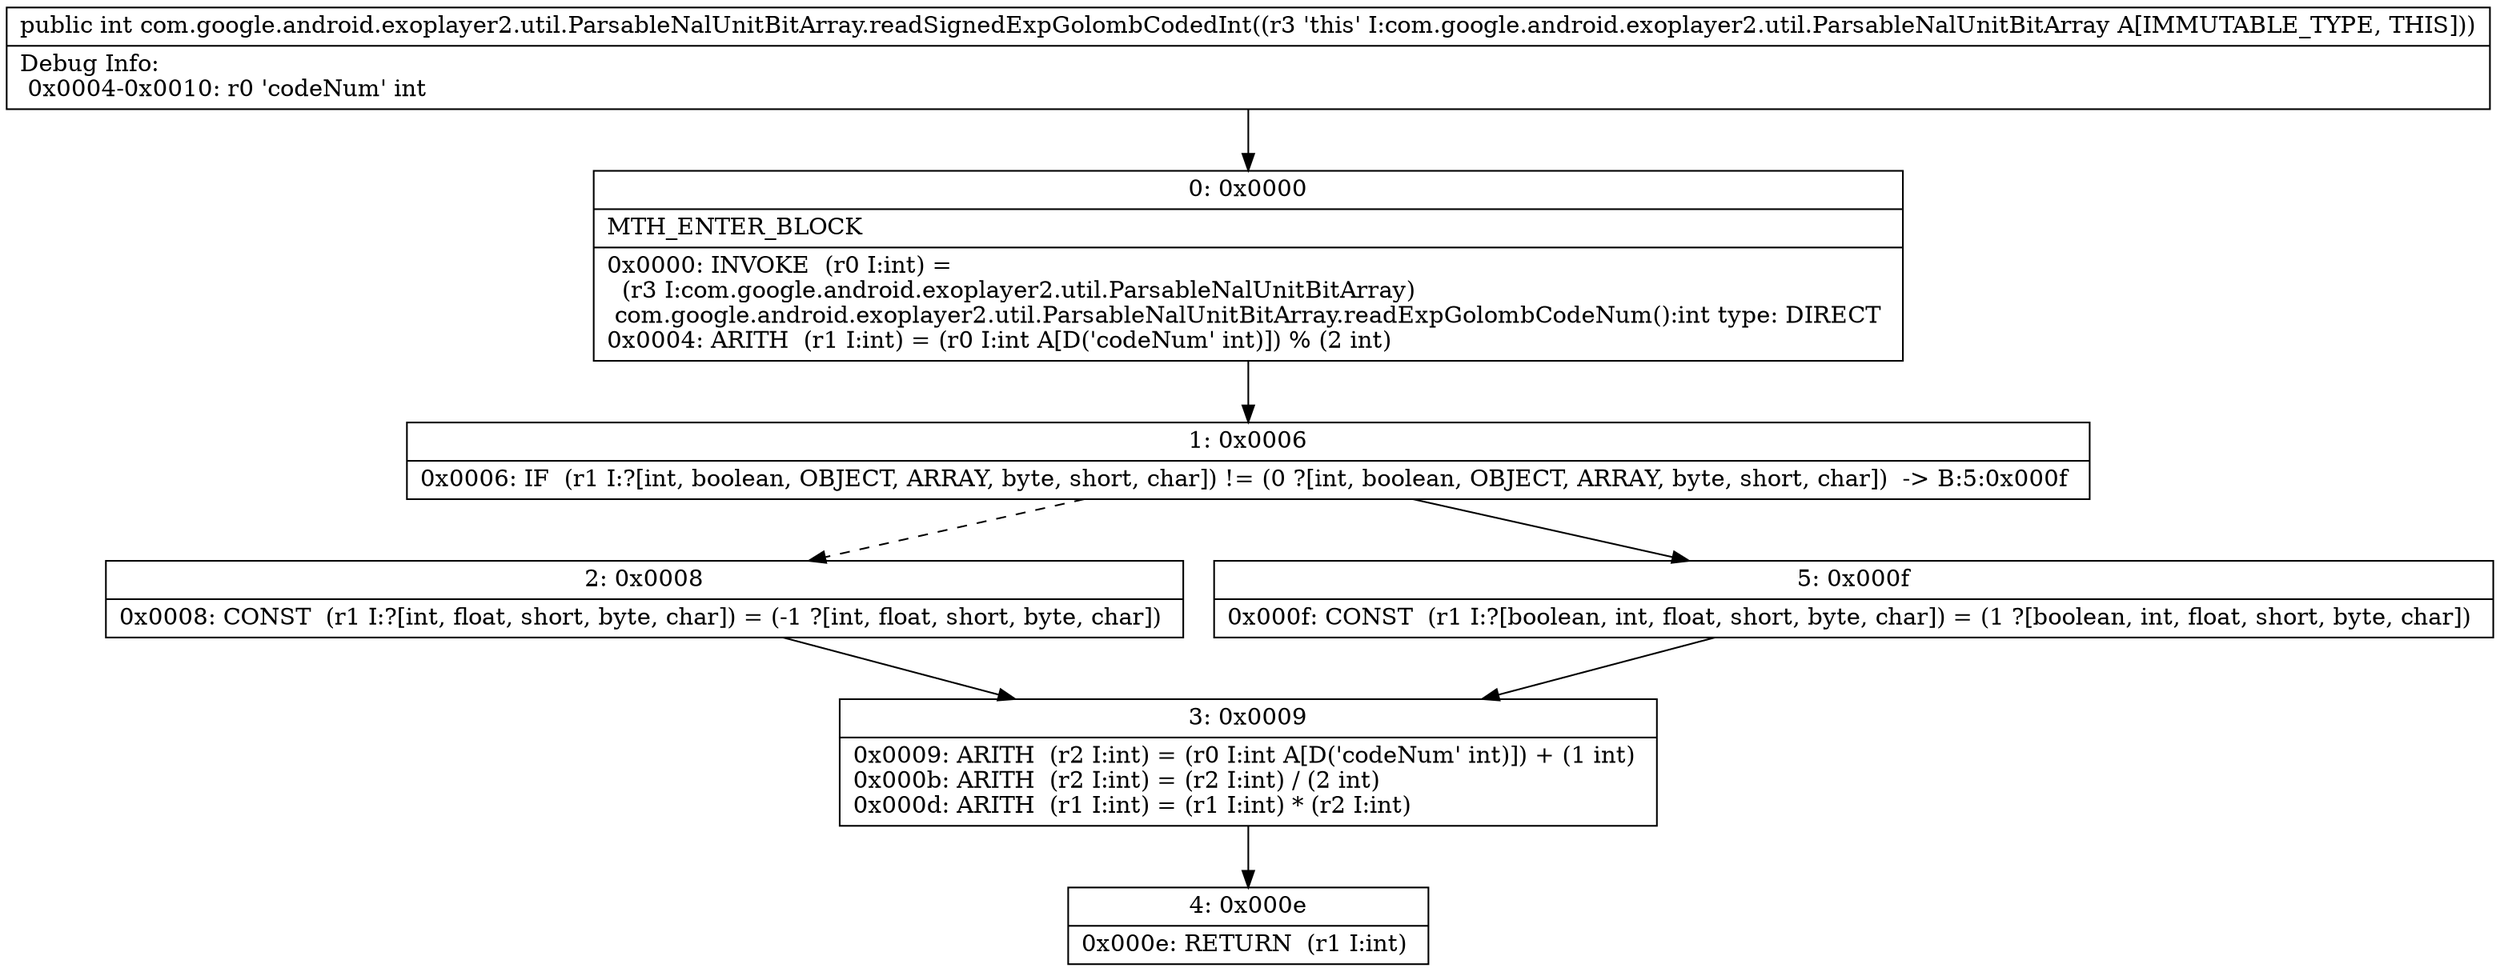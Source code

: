digraph "CFG forcom.google.android.exoplayer2.util.ParsableNalUnitBitArray.readSignedExpGolombCodedInt()I" {
Node_0 [shape=record,label="{0\:\ 0x0000|MTH_ENTER_BLOCK\l|0x0000: INVOKE  (r0 I:int) = \l  (r3 I:com.google.android.exoplayer2.util.ParsableNalUnitBitArray)\l com.google.android.exoplayer2.util.ParsableNalUnitBitArray.readExpGolombCodeNum():int type: DIRECT \l0x0004: ARITH  (r1 I:int) = (r0 I:int A[D('codeNum' int)]) % (2 int) \l}"];
Node_1 [shape=record,label="{1\:\ 0x0006|0x0006: IF  (r1 I:?[int, boolean, OBJECT, ARRAY, byte, short, char]) != (0 ?[int, boolean, OBJECT, ARRAY, byte, short, char])  \-\> B:5:0x000f \l}"];
Node_2 [shape=record,label="{2\:\ 0x0008|0x0008: CONST  (r1 I:?[int, float, short, byte, char]) = (\-1 ?[int, float, short, byte, char]) \l}"];
Node_3 [shape=record,label="{3\:\ 0x0009|0x0009: ARITH  (r2 I:int) = (r0 I:int A[D('codeNum' int)]) + (1 int) \l0x000b: ARITH  (r2 I:int) = (r2 I:int) \/ (2 int) \l0x000d: ARITH  (r1 I:int) = (r1 I:int) * (r2 I:int) \l}"];
Node_4 [shape=record,label="{4\:\ 0x000e|0x000e: RETURN  (r1 I:int) \l}"];
Node_5 [shape=record,label="{5\:\ 0x000f|0x000f: CONST  (r1 I:?[boolean, int, float, short, byte, char]) = (1 ?[boolean, int, float, short, byte, char]) \l}"];
MethodNode[shape=record,label="{public int com.google.android.exoplayer2.util.ParsableNalUnitBitArray.readSignedExpGolombCodedInt((r3 'this' I:com.google.android.exoplayer2.util.ParsableNalUnitBitArray A[IMMUTABLE_TYPE, THIS]))  | Debug Info:\l  0x0004\-0x0010: r0 'codeNum' int\l}"];
MethodNode -> Node_0;
Node_0 -> Node_1;
Node_1 -> Node_2[style=dashed];
Node_1 -> Node_5;
Node_2 -> Node_3;
Node_3 -> Node_4;
Node_5 -> Node_3;
}

